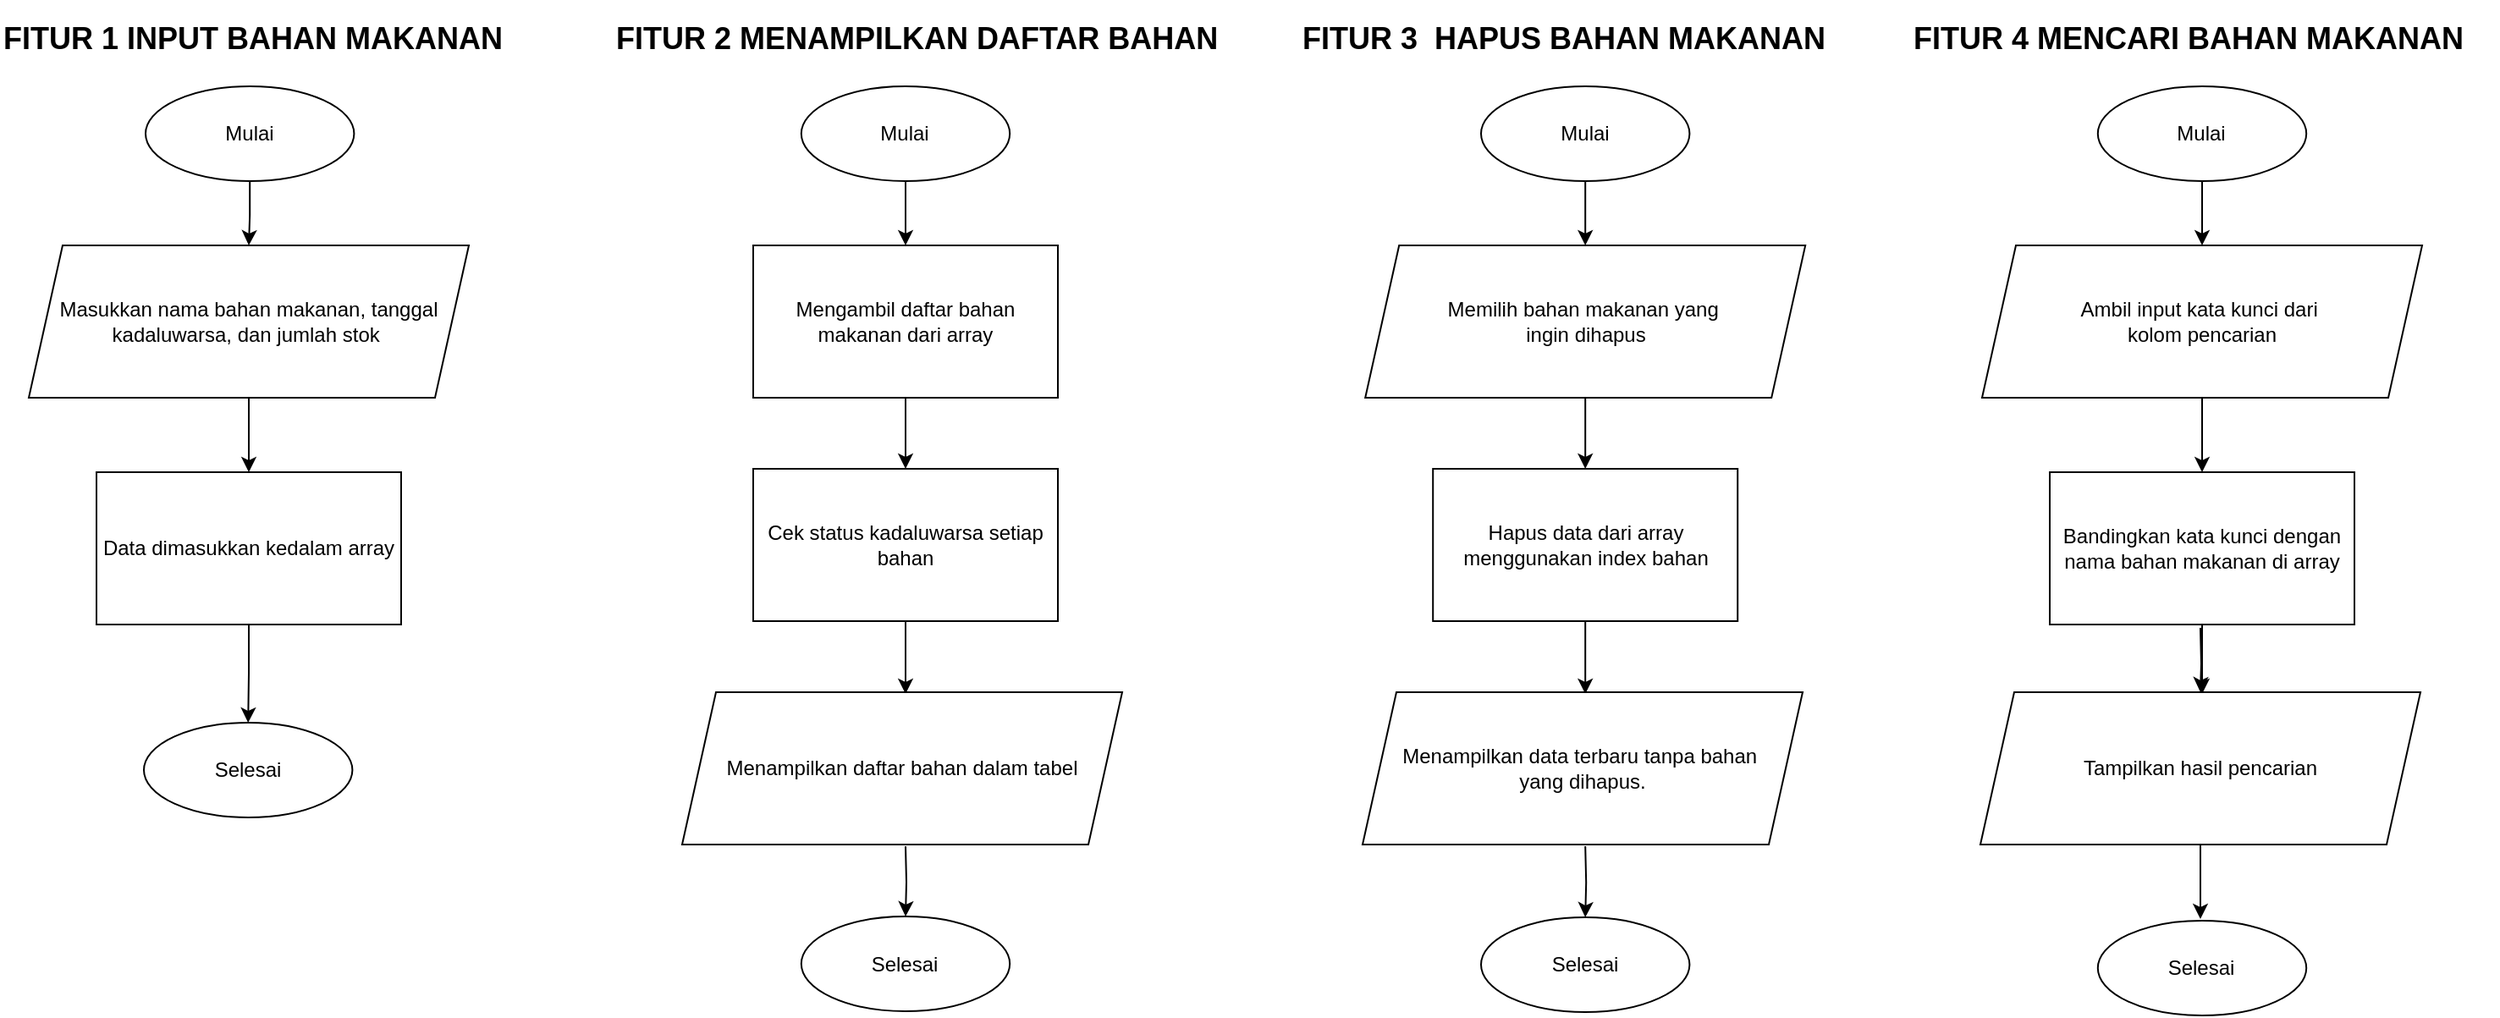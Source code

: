 <mxfile version="24.8.2">
  <diagram name="Halaman-1" id="tubBhJw3JJx4dtEUxwo_">
    <mxGraphModel dx="2428" dy="1012" grid="1" gridSize="10" guides="1" tooltips="1" connect="1" arrows="1" fold="1" page="1" pageScale="1" pageWidth="827" pageHeight="1169" math="0" shadow="0">
      <root>
        <mxCell id="0" />
        <mxCell id="1" parent="0" />
        <mxCell id="05znYk8Q_HuLaMp4aP0s-10" value="" style="edgeStyle=orthogonalEdgeStyle;rounded=0;orthogonalLoop=1;jettySize=auto;html=1;" edge="1" parent="1" source="05znYk8Q_HuLaMp4aP0s-1" target="05znYk8Q_HuLaMp4aP0s-5">
          <mxGeometry relative="1" as="geometry" />
        </mxCell>
        <mxCell id="05znYk8Q_HuLaMp4aP0s-1" value="Mulai" style="ellipse;whiteSpace=wrap;html=1;" vertex="1" parent="1">
          <mxGeometry x="265" y="94" width="123.2" height="56" as="geometry" />
        </mxCell>
        <mxCell id="05znYk8Q_HuLaMp4aP0s-2" value="&lt;h1 style=&quot;margin-top: 0px;&quot;&gt;&lt;font style=&quot;font-size: 18px;&quot;&gt;FITUR 1 INPUT BAHAN MAKANAN&lt;/font&gt;&lt;/h1&gt;" style="text;html=1;whiteSpace=wrap;overflow=hidden;rounded=0;" vertex="1" parent="1">
          <mxGeometry x="179" y="43" width="303" height="47" as="geometry" />
        </mxCell>
        <mxCell id="05znYk8Q_HuLaMp4aP0s-11" value="" style="edgeStyle=orthogonalEdgeStyle;rounded=0;orthogonalLoop=1;jettySize=auto;html=1;" edge="1" parent="1" source="05znYk8Q_HuLaMp4aP0s-5" target="05znYk8Q_HuLaMp4aP0s-8">
          <mxGeometry relative="1" as="geometry" />
        </mxCell>
        <mxCell id="05znYk8Q_HuLaMp4aP0s-5" value="Masukkan nama bahan makanan, tanggal kadaluwarsa, dan jumlah stok&amp;nbsp;" style="shape=parallelogram;perimeter=parallelogramPerimeter;whiteSpace=wrap;html=1;fixedSize=1;" vertex="1" parent="1">
          <mxGeometry x="196" y="188" width="260" height="90" as="geometry" />
        </mxCell>
        <mxCell id="05znYk8Q_HuLaMp4aP0s-12" value="" style="edgeStyle=orthogonalEdgeStyle;rounded=0;orthogonalLoop=1;jettySize=auto;html=1;" edge="1" parent="1" source="05znYk8Q_HuLaMp4aP0s-8" target="05znYk8Q_HuLaMp4aP0s-9">
          <mxGeometry relative="1" as="geometry" />
        </mxCell>
        <mxCell id="05znYk8Q_HuLaMp4aP0s-8" value="Data dimasukkan kedalam array" style="rounded=0;whiteSpace=wrap;html=1;" vertex="1" parent="1">
          <mxGeometry x="236" y="322" width="180" height="90" as="geometry" />
        </mxCell>
        <mxCell id="05znYk8Q_HuLaMp4aP0s-9" value="Selesai" style="ellipse;whiteSpace=wrap;html=1;" vertex="1" parent="1">
          <mxGeometry x="264" y="470" width="123.2" height="56" as="geometry" />
        </mxCell>
        <mxCell id="05znYk8Q_HuLaMp4aP0s-13" value="&lt;h1 style=&quot;margin-top: 0px;&quot;&gt;&lt;font style=&quot;font-size: 18px;&quot;&gt;FITUR 2 MENAMPILKAN DAFTAR BAHAN&lt;/font&gt;&lt;/h1&gt;" style="text;html=1;whiteSpace=wrap;overflow=hidden;rounded=0;" vertex="1" parent="1">
          <mxGeometry x="541" y="43" width="366" height="47" as="geometry" />
        </mxCell>
        <mxCell id="05znYk8Q_HuLaMp4aP0s-19" value="" style="edgeStyle=orthogonalEdgeStyle;rounded=0;orthogonalLoop=1;jettySize=auto;html=1;" edge="1" parent="1" source="05znYk8Q_HuLaMp4aP0s-14" target="05znYk8Q_HuLaMp4aP0s-15">
          <mxGeometry relative="1" as="geometry" />
        </mxCell>
        <mxCell id="05znYk8Q_HuLaMp4aP0s-14" value="Mulai" style="ellipse;whiteSpace=wrap;html=1;" vertex="1" parent="1">
          <mxGeometry x="652.4" y="94" width="123.2" height="56" as="geometry" />
        </mxCell>
        <mxCell id="05znYk8Q_HuLaMp4aP0s-20" value="" style="edgeStyle=orthogonalEdgeStyle;rounded=0;orthogonalLoop=1;jettySize=auto;html=1;" edge="1" parent="1" source="05znYk8Q_HuLaMp4aP0s-15" target="05znYk8Q_HuLaMp4aP0s-16">
          <mxGeometry relative="1" as="geometry" />
        </mxCell>
        <mxCell id="05znYk8Q_HuLaMp4aP0s-15" value="Mengambil daftar bahan makanan dari array" style="rounded=0;whiteSpace=wrap;html=1;" vertex="1" parent="1">
          <mxGeometry x="624" y="188" width="180" height="90" as="geometry" />
        </mxCell>
        <mxCell id="05znYk8Q_HuLaMp4aP0s-21" value="" style="edgeStyle=orthogonalEdgeStyle;rounded=0;orthogonalLoop=1;jettySize=auto;html=1;" edge="1" parent="1" source="05znYk8Q_HuLaMp4aP0s-16">
          <mxGeometry relative="1" as="geometry">
            <mxPoint x="714.0" y="453" as="targetPoint" />
          </mxGeometry>
        </mxCell>
        <mxCell id="05znYk8Q_HuLaMp4aP0s-16" value="Cek status kadaluwarsa setiap bahan" style="rounded=0;whiteSpace=wrap;html=1;" vertex="1" parent="1">
          <mxGeometry x="624" y="320" width="180" height="90" as="geometry" />
        </mxCell>
        <mxCell id="05znYk8Q_HuLaMp4aP0s-22" value="" style="edgeStyle=orthogonalEdgeStyle;rounded=0;orthogonalLoop=1;jettySize=auto;html=1;" edge="1" parent="1" target="05znYk8Q_HuLaMp4aP0s-18">
          <mxGeometry relative="1" as="geometry">
            <mxPoint x="714.0" y="543" as="sourcePoint" />
          </mxGeometry>
        </mxCell>
        <mxCell id="05znYk8Q_HuLaMp4aP0s-18" value="Selesai" style="ellipse;whiteSpace=wrap;html=1;" vertex="1" parent="1">
          <mxGeometry x="652.4" y="584.5" width="123.2" height="56" as="geometry" />
        </mxCell>
        <mxCell id="05znYk8Q_HuLaMp4aP0s-23" value="&lt;h1 style=&quot;margin-top: 0px;&quot;&gt;&lt;font style=&quot;font-size: 18px;&quot;&gt;FITUR 3&amp;nbsp; HAPUS BAHAN MAKANAN&lt;/font&gt;&lt;/h1&gt;" style="text;html=1;whiteSpace=wrap;overflow=hidden;rounded=0;align=center;" vertex="1" parent="1">
          <mxGeometry x="920" y="43" width="366" height="47" as="geometry" />
        </mxCell>
        <mxCell id="05znYk8Q_HuLaMp4aP0s-24" value="&lt;h1 style=&quot;margin-top: 0px;&quot;&gt;&lt;font style=&quot;font-size: 18px;&quot;&gt;FITUR 4 MENCARI BAHAN MAKANAN&lt;/font&gt;&lt;/h1&gt;" style="text;html=1;whiteSpace=wrap;overflow=hidden;rounded=0;align=center;" vertex="1" parent="1">
          <mxGeometry x="1289" y="43" width="366" height="47" as="geometry" />
        </mxCell>
        <mxCell id="05znYk8Q_HuLaMp4aP0s-30" value="" style="edgeStyle=orthogonalEdgeStyle;rounded=0;orthogonalLoop=1;jettySize=auto;html=1;" edge="1" parent="1" source="05znYk8Q_HuLaMp4aP0s-25" target="05znYk8Q_HuLaMp4aP0s-26">
          <mxGeometry relative="1" as="geometry" />
        </mxCell>
        <mxCell id="05znYk8Q_HuLaMp4aP0s-25" value="Mulai" style="ellipse;whiteSpace=wrap;html=1;" vertex="1" parent="1">
          <mxGeometry x="1054" y="94" width="123.2" height="56" as="geometry" />
        </mxCell>
        <mxCell id="05znYk8Q_HuLaMp4aP0s-31" value="" style="edgeStyle=orthogonalEdgeStyle;rounded=0;orthogonalLoop=1;jettySize=auto;html=1;" edge="1" parent="1" source="05znYk8Q_HuLaMp4aP0s-26" target="05znYk8Q_HuLaMp4aP0s-27">
          <mxGeometry relative="1" as="geometry" />
        </mxCell>
        <mxCell id="05znYk8Q_HuLaMp4aP0s-26" value="Memilih bahan makanan yang&amp;nbsp;&lt;div&gt;ingin dihapus&lt;/div&gt;" style="shape=parallelogram;perimeter=parallelogramPerimeter;whiteSpace=wrap;html=1;fixedSize=1;" vertex="1" parent="1">
          <mxGeometry x="985.6" y="188" width="260" height="90" as="geometry" />
        </mxCell>
        <mxCell id="05znYk8Q_HuLaMp4aP0s-32" value="" style="edgeStyle=orthogonalEdgeStyle;rounded=0;orthogonalLoop=1;jettySize=auto;html=1;" edge="1" parent="1" source="05znYk8Q_HuLaMp4aP0s-27">
          <mxGeometry relative="1" as="geometry">
            <mxPoint x="1115.6" y="453" as="targetPoint" />
          </mxGeometry>
        </mxCell>
        <mxCell id="05znYk8Q_HuLaMp4aP0s-27" value="Hapus data dari array menggunakan index bahan" style="rounded=0;whiteSpace=wrap;html=1;" vertex="1" parent="1">
          <mxGeometry x="1025.6" y="320" width="180" height="90" as="geometry" />
        </mxCell>
        <mxCell id="05znYk8Q_HuLaMp4aP0s-33" value="" style="edgeStyle=orthogonalEdgeStyle;rounded=0;orthogonalLoop=1;jettySize=auto;html=1;" edge="1" parent="1" target="05znYk8Q_HuLaMp4aP0s-29">
          <mxGeometry relative="1" as="geometry">
            <mxPoint x="1115.6" y="543" as="sourcePoint" />
          </mxGeometry>
        </mxCell>
        <mxCell id="05znYk8Q_HuLaMp4aP0s-29" value="Selesai" style="ellipse;whiteSpace=wrap;html=1;" vertex="1" parent="1">
          <mxGeometry x="1054" y="585" width="123.2" height="56" as="geometry" />
        </mxCell>
        <mxCell id="05znYk8Q_HuLaMp4aP0s-39" value="" style="edgeStyle=orthogonalEdgeStyle;rounded=0;orthogonalLoop=1;jettySize=auto;html=1;" edge="1" parent="1" source="05znYk8Q_HuLaMp4aP0s-34" target="05znYk8Q_HuLaMp4aP0s-35">
          <mxGeometry relative="1" as="geometry" />
        </mxCell>
        <mxCell id="05znYk8Q_HuLaMp4aP0s-34" value="Mulai" style="ellipse;whiteSpace=wrap;html=1;" vertex="1" parent="1">
          <mxGeometry x="1418.4" y="94" width="123.2" height="56" as="geometry" />
        </mxCell>
        <mxCell id="05znYk8Q_HuLaMp4aP0s-40" value="" style="edgeStyle=orthogonalEdgeStyle;rounded=0;orthogonalLoop=1;jettySize=auto;html=1;" edge="1" parent="1" source="05znYk8Q_HuLaMp4aP0s-35" target="05znYk8Q_HuLaMp4aP0s-36">
          <mxGeometry relative="1" as="geometry" />
        </mxCell>
        <mxCell id="05znYk8Q_HuLaMp4aP0s-35" value="Ambil input kata kunci dari&amp;nbsp;&lt;div&gt;kolom pencarian&lt;/div&gt;" style="shape=parallelogram;perimeter=parallelogramPerimeter;whiteSpace=wrap;html=1;fixedSize=1;" vertex="1" parent="1">
          <mxGeometry x="1350" y="188" width="260" height="90" as="geometry" />
        </mxCell>
        <mxCell id="05znYk8Q_HuLaMp4aP0s-41" value="" style="edgeStyle=orthogonalEdgeStyle;rounded=0;orthogonalLoop=1;jettySize=auto;html=1;" edge="1" parent="1" source="05znYk8Q_HuLaMp4aP0s-36">
          <mxGeometry relative="1" as="geometry">
            <mxPoint x="1480" y="453" as="targetPoint" />
          </mxGeometry>
        </mxCell>
        <mxCell id="05znYk8Q_HuLaMp4aP0s-36" value="Bandingkan kata kunci dengan nama bahan makanan di array" style="rounded=0;whiteSpace=wrap;html=1;" vertex="1" parent="1">
          <mxGeometry x="1390" y="322" width="180" height="90" as="geometry" />
        </mxCell>
        <mxCell id="05znYk8Q_HuLaMp4aP0s-38" value="Selesai" style="ellipse;whiteSpace=wrap;html=1;" vertex="1" parent="1">
          <mxGeometry x="1418.4" y="587" width="123.2" height="56" as="geometry" />
        </mxCell>
        <mxCell id="05znYk8Q_HuLaMp4aP0s-43" value="" style="edgeStyle=orthogonalEdgeStyle;rounded=0;orthogonalLoop=1;jettySize=auto;html=1;" edge="1" parent="1" target="05znYk8Q_HuLaMp4aP0s-45">
          <mxGeometry relative="1" as="geometry">
            <mxPoint x="1479" y="414" as="sourcePoint" />
          </mxGeometry>
        </mxCell>
        <mxCell id="05znYk8Q_HuLaMp4aP0s-44" value="" style="edgeStyle=orthogonalEdgeStyle;rounded=0;orthogonalLoop=1;jettySize=auto;html=1;" edge="1" parent="1" source="05znYk8Q_HuLaMp4aP0s-45">
          <mxGeometry relative="1" as="geometry">
            <mxPoint x="1479" y="586" as="targetPoint" />
          </mxGeometry>
        </mxCell>
        <mxCell id="05znYk8Q_HuLaMp4aP0s-45" value="Tampilkan hasil pencarian" style="shape=parallelogram;perimeter=parallelogramPerimeter;whiteSpace=wrap;html=1;fixedSize=1;" vertex="1" parent="1">
          <mxGeometry x="1349" y="452" width="260" height="90" as="geometry" />
        </mxCell>
        <mxCell id="05znYk8Q_HuLaMp4aP0s-46" value="Menampilkan data terbaru tanpa bahan&amp;nbsp;&lt;div&gt;yang dihapus.&lt;/div&gt;" style="shape=parallelogram;perimeter=parallelogramPerimeter;whiteSpace=wrap;html=1;fixedSize=1;" vertex="1" parent="1">
          <mxGeometry x="984" y="452" width="260" height="90" as="geometry" />
        </mxCell>
        <mxCell id="05znYk8Q_HuLaMp4aP0s-48" value="Menampilkan daftar bahan dalam tabel" style="shape=parallelogram;perimeter=parallelogramPerimeter;whiteSpace=wrap;html=1;fixedSize=1;" vertex="1" parent="1">
          <mxGeometry x="582" y="452" width="260" height="90" as="geometry" />
        </mxCell>
      </root>
    </mxGraphModel>
  </diagram>
</mxfile>
